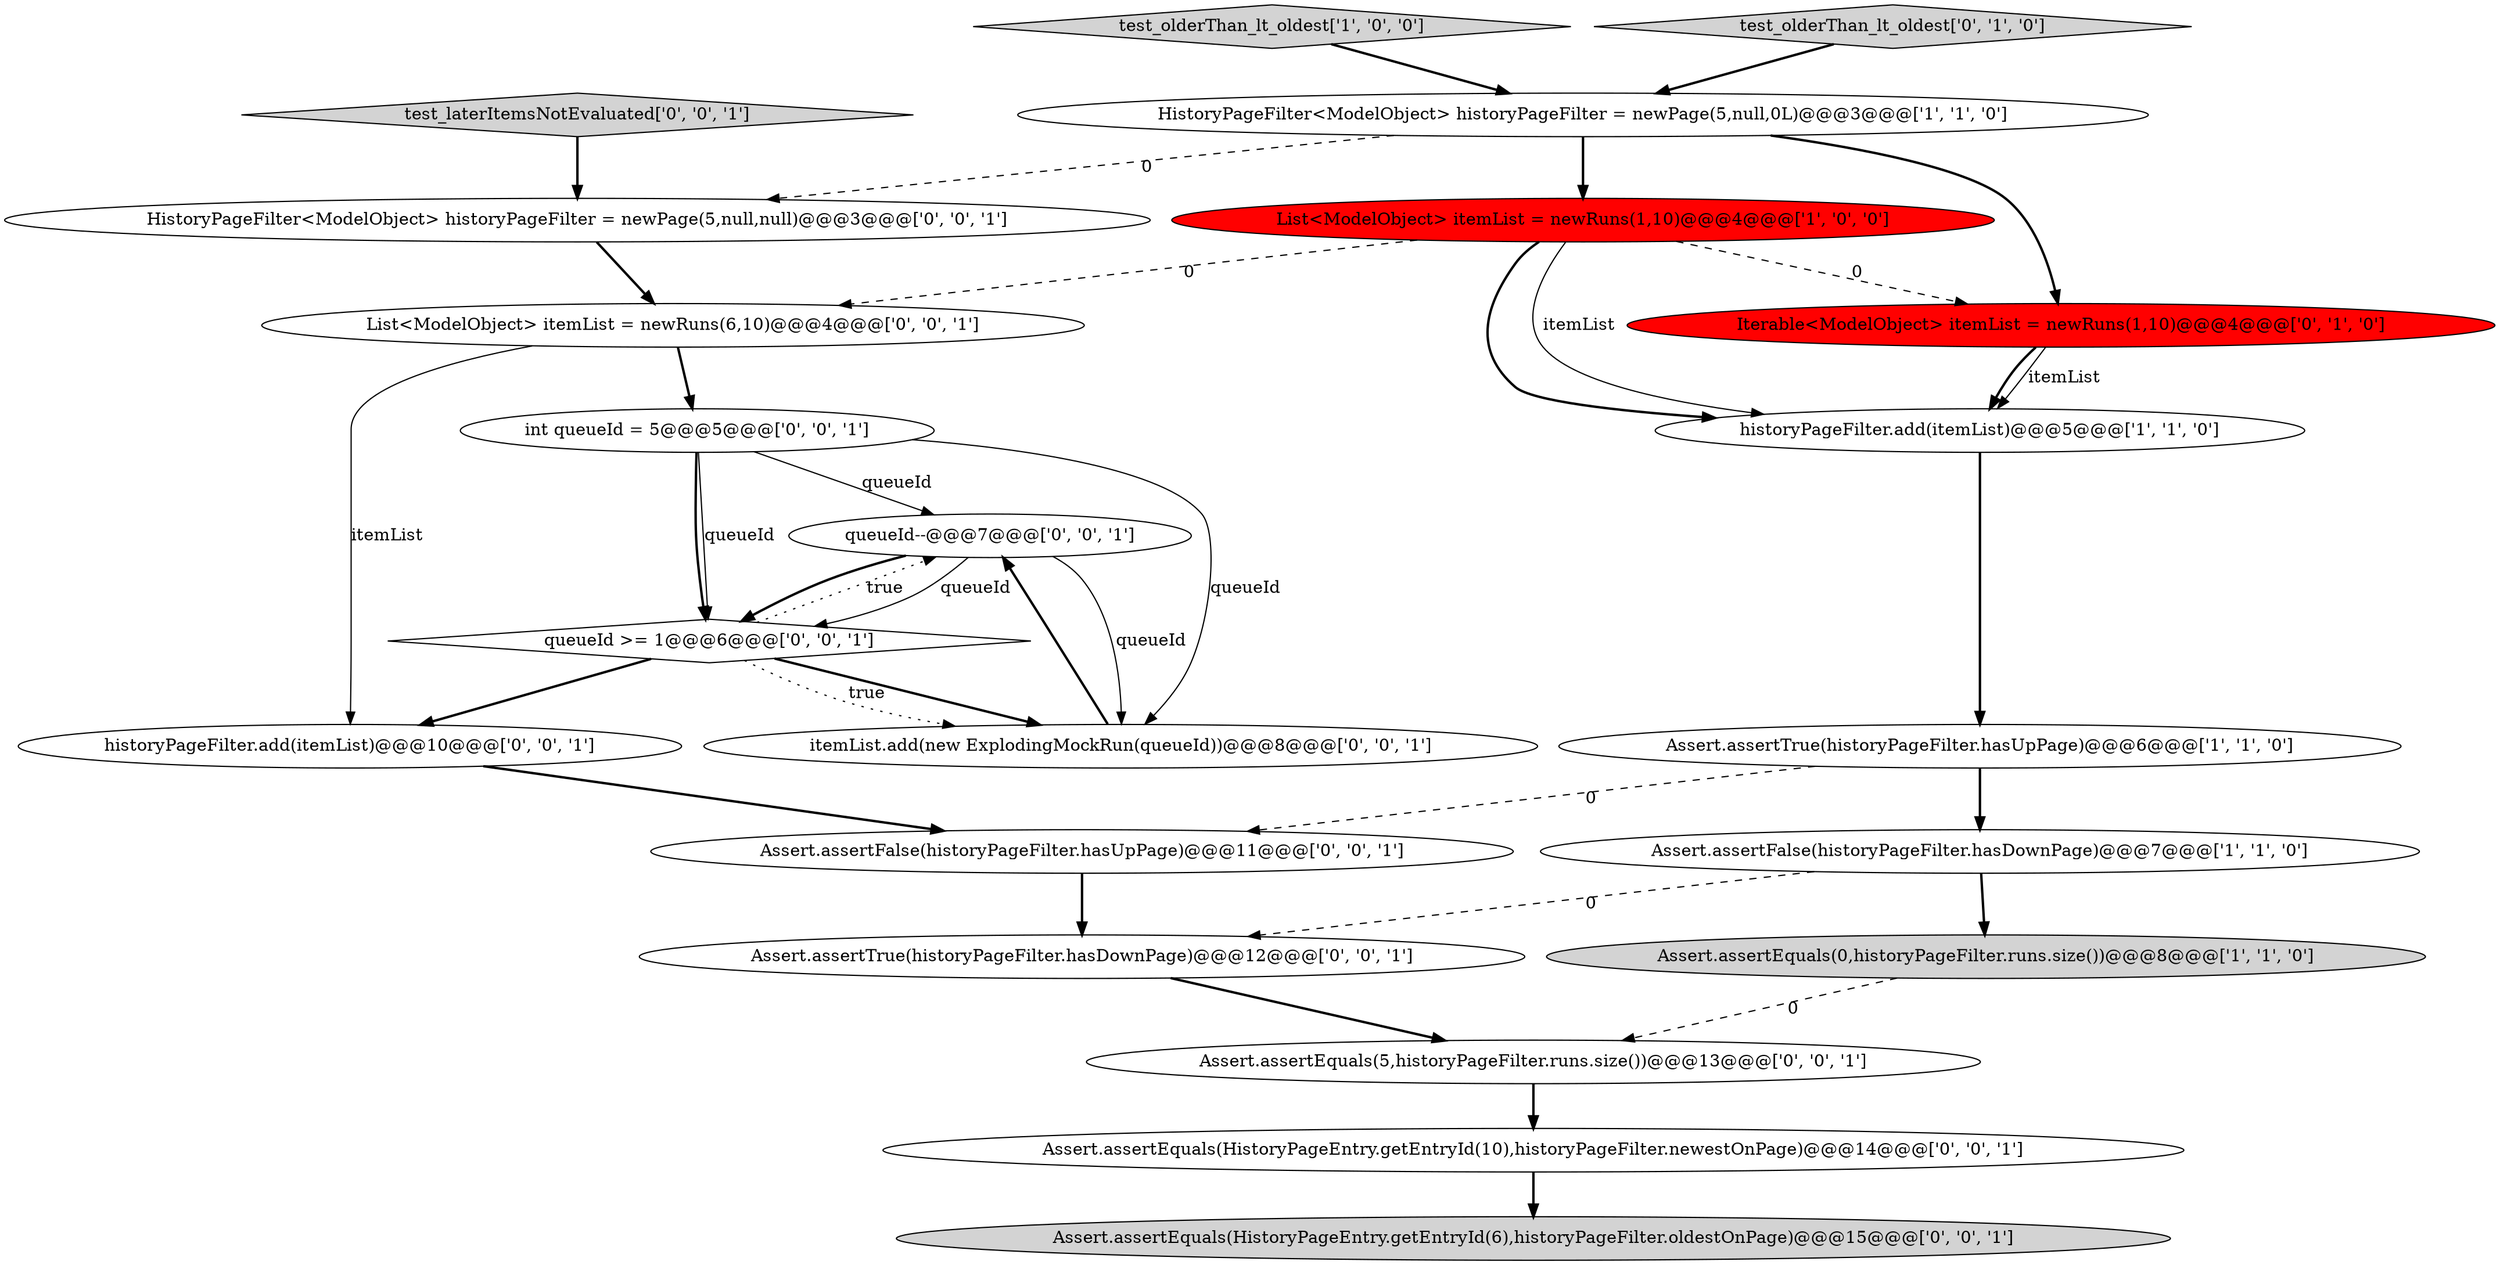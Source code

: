 digraph {
4 [style = filled, label = "test_olderThan_lt_oldest['1', '0', '0']", fillcolor = lightgray, shape = diamond image = "AAA0AAABBB1BBB"];
10 [style = filled, label = "Assert.assertEquals(HistoryPageEntry.getEntryId(6),historyPageFilter.oldestOnPage)@@@15@@@['0', '0', '1']", fillcolor = lightgray, shape = ellipse image = "AAA0AAABBB3BBB"];
15 [style = filled, label = "test_laterItemsNotEvaluated['0', '0', '1']", fillcolor = lightgray, shape = diamond image = "AAA0AAABBB3BBB"];
17 [style = filled, label = "List<ModelObject> itemList = newRuns(6,10)@@@4@@@['0', '0', '1']", fillcolor = white, shape = ellipse image = "AAA0AAABBB3BBB"];
2 [style = filled, label = "HistoryPageFilter<ModelObject> historyPageFilter = newPage(5,null,0L)@@@3@@@['1', '1', '0']", fillcolor = white, shape = ellipse image = "AAA0AAABBB1BBB"];
7 [style = filled, label = "test_olderThan_lt_oldest['0', '1', '0']", fillcolor = lightgray, shape = diamond image = "AAA0AAABBB2BBB"];
9 [style = filled, label = "Assert.assertFalse(historyPageFilter.hasUpPage)@@@11@@@['0', '0', '1']", fillcolor = white, shape = ellipse image = "AAA0AAABBB3BBB"];
14 [style = filled, label = "HistoryPageFilter<ModelObject> historyPageFilter = newPage(5,null,null)@@@3@@@['0', '0', '1']", fillcolor = white, shape = ellipse image = "AAA0AAABBB3BBB"];
21 [style = filled, label = "int queueId = 5@@@5@@@['0', '0', '1']", fillcolor = white, shape = ellipse image = "AAA0AAABBB3BBB"];
6 [style = filled, label = "historyPageFilter.add(itemList)@@@5@@@['1', '1', '0']", fillcolor = white, shape = ellipse image = "AAA0AAABBB1BBB"];
11 [style = filled, label = "Assert.assertTrue(historyPageFilter.hasDownPage)@@@12@@@['0', '0', '1']", fillcolor = white, shape = ellipse image = "AAA0AAABBB3BBB"];
8 [style = filled, label = "Iterable<ModelObject> itemList = newRuns(1,10)@@@4@@@['0', '1', '0']", fillcolor = red, shape = ellipse image = "AAA1AAABBB2BBB"];
16 [style = filled, label = "queueId--@@@7@@@['0', '0', '1']", fillcolor = white, shape = ellipse image = "AAA0AAABBB3BBB"];
12 [style = filled, label = "Assert.assertEquals(HistoryPageEntry.getEntryId(10),historyPageFilter.newestOnPage)@@@14@@@['0', '0', '1']", fillcolor = white, shape = ellipse image = "AAA0AAABBB3BBB"];
1 [style = filled, label = "Assert.assertEquals(0,historyPageFilter.runs.size())@@@8@@@['1', '1', '0']", fillcolor = lightgray, shape = ellipse image = "AAA0AAABBB1BBB"];
0 [style = filled, label = "Assert.assertFalse(historyPageFilter.hasDownPage)@@@7@@@['1', '1', '0']", fillcolor = white, shape = ellipse image = "AAA0AAABBB1BBB"];
18 [style = filled, label = "itemList.add(new ExplodingMockRun(queueId))@@@8@@@['0', '0', '1']", fillcolor = white, shape = ellipse image = "AAA0AAABBB3BBB"];
3 [style = filled, label = "List<ModelObject> itemList = newRuns(1,10)@@@4@@@['1', '0', '0']", fillcolor = red, shape = ellipse image = "AAA1AAABBB1BBB"];
5 [style = filled, label = "Assert.assertTrue(historyPageFilter.hasUpPage)@@@6@@@['1', '1', '0']", fillcolor = white, shape = ellipse image = "AAA0AAABBB1BBB"];
20 [style = filled, label = "queueId >= 1@@@6@@@['0', '0', '1']", fillcolor = white, shape = diamond image = "AAA0AAABBB3BBB"];
19 [style = filled, label = "historyPageFilter.add(itemList)@@@10@@@['0', '0', '1']", fillcolor = white, shape = ellipse image = "AAA0AAABBB3BBB"];
13 [style = filled, label = "Assert.assertEquals(5,historyPageFilter.runs.size())@@@13@@@['0', '0', '1']", fillcolor = white, shape = ellipse image = "AAA0AAABBB3BBB"];
3->17 [style = dashed, label="0"];
9->11 [style = bold, label=""];
15->14 [style = bold, label=""];
2->3 [style = bold, label=""];
21->18 [style = solid, label="queueId"];
3->6 [style = bold, label=""];
14->17 [style = bold, label=""];
5->9 [style = dashed, label="0"];
8->6 [style = bold, label=""];
0->11 [style = dashed, label="0"];
4->2 [style = bold, label=""];
21->20 [style = solid, label="queueId"];
20->16 [style = dotted, label="true"];
1->13 [style = dashed, label="0"];
20->18 [style = bold, label=""];
6->5 [style = bold, label=""];
12->10 [style = bold, label=""];
13->12 [style = bold, label=""];
21->20 [style = bold, label=""];
2->14 [style = dashed, label="0"];
5->0 [style = bold, label=""];
19->9 [style = bold, label=""];
3->6 [style = solid, label="itemList"];
16->20 [style = solid, label="queueId"];
7->2 [style = bold, label=""];
0->1 [style = bold, label=""];
21->16 [style = solid, label="queueId"];
11->13 [style = bold, label=""];
20->18 [style = dotted, label="true"];
8->6 [style = solid, label="itemList"];
3->8 [style = dashed, label="0"];
16->18 [style = solid, label="queueId"];
20->19 [style = bold, label=""];
16->20 [style = bold, label=""];
17->21 [style = bold, label=""];
2->8 [style = bold, label=""];
17->19 [style = solid, label="itemList"];
18->16 [style = bold, label=""];
}
